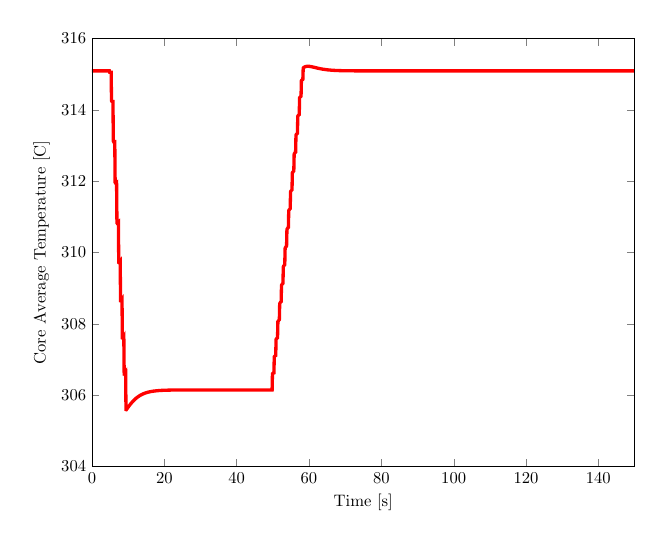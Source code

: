 \begin{tikzpicture}[scale=0.6]

\begin{axis}[%
scale only axis,
width=4.521in,
height=3.566in,
xlabel={Time [s]},
ylabel={Core Average Temperature [C]},
xmin=0, xmax=150,
ymin=304, ymax=316,
axis on top]
\addplot [
color=red,
solid,
line width=2.0pt
]
coordinates{
 (0,315.093)(0.1,315.093)(0.2,315.093)(0.3,315.093)(0.4,315.093)(0.5,315.093)(0.6,315.093)(0.7,315.093)(0.8,315.093)(0.9,315.093)(1,315.093)(1.1,315.093)(1.2,315.093)(1.3,315.093)(1.4,315.093)(1.5,315.093)(1.6,315.093)(1.7,315.093)(1.8,315.093)(1.9,315.093)(2,315.093)(2.1,315.093)(2.2,315.093)(2.3,315.093)(2.4,315.093)(2.5,315.093)(2.6,315.093)(2.7,315.093)(2.8,315.093)(2.9,315.093)(3,315.093)(3.1,315.093)(3.2,315.093)(3.3,315.093)(3.4,315.093)(3.5,315.093)(3.6,315.093)(3.7,315.093)(3.8,315.093)(3.9,315.093)(4,315.093)(4.1,315.093)(4.2,315.093)(4.3,315.093)(4.4,315.093)(4.5,315.093)(4.6,315.093)(4.7,315.093)(4.8,315.093)(4.9,315.055)(5,315.054)(5.1,315.054)(5.2,315.054)(5.3,315.054)(5.4,314.255)(5.5,314.239)(5.6,314.237)(5.7,314.236)(5.8,314.236)(5.9,313.123)(6,313.104)(6.1,313.105)(6.2,313.107)(6.3,313.108)(6.4,311.965)(6.5,311.95)(6.6,311.955)(6.7,311.961)(6.8,311.967)(6.9,310.826)(7,310.815)(7.1,310.825)(7.2,310.835)(7.3,310.845)(7.4,309.719)(7.5,309.712)(7.6,309.725)(7.7,309.738)(7.8,309.752)(7.9,308.645)(8,308.642)(8.1,308.657)(8.2,308.672)(8.3,308.687)(8.4,307.604)(8.5,307.601)(8.6,307.617)(8.7,307.633)(8.8,307.649)(8.9,306.589)(9,306.587)(9.1,306.603)(9.2,306.618)(9.3,306.634)(9.4,305.597)(9.5,305.594)(9.6,305.608)(9.7,305.622)(9.8,305.636)(9.9,305.65)(10,305.664)(10.1,305.678)(10.2,305.691)(10.3,305.705)(10.4,305.718)(10.5,305.731)(10.6,305.744)(10.7,305.756)(10.8,305.769)(10.9,305.781)(11,305.792)(11.1,305.804)(11.2,305.815)(11.3,305.826)(11.4,305.837)(11.5,305.848)(11.6,305.858)(11.7,305.868)(11.8,305.878)(11.9,305.887)(12,305.896)(12.1,305.905)(12.2,305.914)(12.3,305.922)(12.4,305.93)(12.5,305.938)(12.6,305.946)(12.7,305.953)(12.8,305.96)(12.9,305.967)(13,305.974)(13.1,305.98)(13.2,305.987)(13.3,305.993)(13.4,305.998)(13.5,306.004)(13.6,306.01)(13.7,306.015)(13.8,306.02)(13.9,306.025)(14,306.03)(14.1,306.034)(14.2,306.039)(14.3,306.043)(14.4,306.047)(14.5,306.051)(14.6,306.055)(14.7,306.058)(14.8,306.062)(14.9,306.065)(15,306.068)(15.1,306.072)(15.2,306.075)(15.3,306.077)(15.4,306.08)(15.5,306.083)(15.6,306.086)(15.7,306.088)(15.8,306.09)(15.9,306.093)(16,306.095)(16.1,306.097)(16.2,306.099)(16.3,306.101)(16.4,306.103)(16.5,306.105)(16.6,306.106)(16.7,306.108)(16.8,306.11)(16.9,306.111)(17,306.113)(17.1,306.114)(17.2,306.115)(17.3,306.117)(17.4,306.118)(17.5,306.119)(17.6,306.12)(17.7,306.122)(17.8,306.123)(17.9,306.124)(18,306.125)(18.1,306.125)(18.2,306.126)(18.3,306.127)(18.4,306.128)(18.5,306.129)(18.6,306.13)(18.7,306.13)(18.8,306.131)(18.9,306.132)(19,306.132)(19.1,306.133)(19.2,306.134)(19.3,306.134)(19.4,306.135)(19.5,306.135)(19.6,306.136)(19.7,306.136)(19.8,306.137)(19.9,306.137)(20,306.137)(20.1,306.138)(20.2,306.138)(20.3,306.139)(20.4,306.139)(20.5,306.139)(20.6,306.14)(20.7,306.14)(20.8,306.14)(20.9,306.14)(21,306.141)(21.1,306.141)(21.2,306.141)(21.3,306.141)(21.4,306.142)(21.5,306.142)(21.6,306.142)(21.7,306.142)(21.8,306.143)(21.9,306.143)(22,306.143)(22.1,306.143)(22.2,306.143)(22.3,306.143)(22.4,306.143)(22.5,306.144)(22.6,306.144)(22.7,306.144)(22.8,306.144)(22.9,306.144)(23,306.144)(23.1,306.144)(23.2,306.144)(23.3,306.145)(23.4,306.145)(23.5,306.145)(23.6,306.145)(23.7,306.145)(23.8,306.145)(23.9,306.145)(24,306.145)(24.1,306.145)(24.2,306.145)(24.3,306.145)(24.4,306.145)(24.5,306.145)(24.6,306.145)(24.7,306.146)(24.8,306.146)(24.9,306.146)(25,306.146)(25.1,306.146)(25.2,306.146)(25.3,306.146)(25.4,306.146)(25.5,306.146)(25.6,306.146)(25.7,306.146)(25.8,306.146)(25.9,306.146)(26,306.146)(26.1,306.146)(26.2,306.146)(26.3,306.146)(26.4,306.146)(26.5,306.146)(26.6,306.146)(26.7,306.146)(26.8,306.146)(26.9,306.146)(27,306.146)(27.1,306.146)(27.2,306.146)(27.3,306.146)(27.4,306.146)(27.5,306.146)(27.6,306.146)(27.7,306.146)(27.8,306.146)(27.9,306.146)(28,306.146)(28.1,306.146)(28.2,306.146)(28.3,306.146)(28.4,306.146)(28.5,306.146)(28.6,306.146)(28.7,306.146)(28.8,306.146)(28.9,306.146)(29,306.146)(29.1,306.146)(29.2,306.146)(29.3,306.147)(29.4,306.147)(29.5,306.147)(29.6,306.147)(29.7,306.147)(29.8,306.147)(29.9,306.147)(30,306.147)(30.1,306.147)(30.2,306.147)(30.3,306.147)(30.4,306.147)(30.5,306.147)(30.6,306.147)(30.7,306.147)(30.8,306.147)(30.9,306.147)(31,306.147)(31.1,306.147)(31.2,306.147)(31.3,306.147)(31.4,306.147)(31.5,306.147)(31.6,306.147)(31.7,306.147)(31.8,306.147)(31.9,306.147)(32,306.147)(32.1,306.147)(32.2,306.147)(32.3,306.147)(32.4,306.147)(32.5,306.147)(32.6,306.147)(32.7,306.147)(32.8,306.147)(32.9,306.147)(33,306.147)(33.1,306.147)(33.2,306.147)(33.3,306.147)(33.4,306.147)(33.5,306.147)(33.6,306.147)(33.7,306.147)(33.8,306.147)(33.9,306.147)(34,306.147)(34.1,306.147)(34.2,306.147)(34.3,306.147)(34.4,306.147)(34.5,306.147)(34.6,306.147)(34.7,306.147)(34.8,306.147)(34.9,306.147)(35,306.147)(35.1,306.147)(35.2,306.147)(35.3,306.147)(35.4,306.147)(35.5,306.147)(35.6,306.147)(35.7,306.147)(35.8,306.147)(35.9,306.147)(36,306.147)(36.1,306.147)(36.2,306.147)(36.3,306.147)(36.4,306.147)(36.5,306.147)(36.6,306.147)(36.7,306.147)(36.8,306.147)(36.9,306.147)(37,306.147)(37.1,306.147)(37.2,306.147)(37.3,306.147)(37.4,306.147)(37.5,306.147)(37.6,306.147)(37.7,306.147)(37.8,306.147)(37.9,306.147)(38,306.147)(38.1,306.147)(38.2,306.147)(38.3,306.147)(38.4,306.147)(38.5,306.147)(38.6,306.147)(38.7,306.147)(38.8,306.147)(38.9,306.147)(39,306.147)(39.1,306.147)(39.2,306.147)(39.3,306.147)(39.4,306.147)(39.5,306.147)(39.6,306.147)(39.7,306.147)(39.8,306.147)(39.9,306.147)(40,306.147)(40.1,306.147)(40.2,306.147)(40.3,306.147)(40.4,306.147)(40.5,306.147)(40.6,306.147)(40.7,306.147)(40.8,306.147)(40.9,306.147)(41,306.147)(41.1,306.147)(41.2,306.147)(41.3,306.147)(41.4,306.147)(41.5,306.147)(41.6,306.147)(41.7,306.147)(41.8,306.147)(41.9,306.147)(42,306.147)(42.1,306.147)(42.2,306.147)(42.3,306.147)(42.4,306.147)(42.5,306.147)(42.6,306.147)(42.7,306.147)(42.8,306.147)(42.9,306.147)(43,306.147)(43.1,306.147)(43.2,306.147)(43.3,306.147)(43.4,306.147)(43.5,306.147)(43.6,306.147)(43.7,306.147)(43.8,306.147)(43.9,306.147)(44,306.147)(44.1,306.147)(44.2,306.147)(44.3,306.147)(44.4,306.147)(44.5,306.147)(44.6,306.147)(44.7,306.147)(44.8,306.147)(44.9,306.147)(45,306.147)(45.1,306.147)(45.2,306.147)(45.3,306.147)(45.4,306.147)(45.5,306.147)(45.6,306.147)(45.7,306.147)(45.8,306.147)(45.9,306.147)(46,306.147)(46.1,306.147)(46.2,306.147)(46.3,306.147)(46.4,306.147)(46.5,306.147)(46.6,306.147)(46.7,306.147)(46.8,306.147)(46.9,306.147)(47,306.147)(47.1,306.147)(47.2,306.147)(47.3,306.147)(47.4,306.147)(47.5,306.147)(47.6,306.147)(47.7,306.147)(47.8,306.147)(47.9,306.147)(48,306.147)(48.1,306.147)(48.2,306.147)(48.3,306.147)(48.4,306.147)(48.5,306.147)(48.6,306.147)(48.7,306.147)(48.8,306.147)(48.9,306.147)(49,306.147)(49.1,306.147)(49.2,306.147)(49.3,306.147)(49.4,306.147)(49.5,306.147)(49.6,306.147)(49.7,306.147)(49.8,306.147)(49.9,306.601)(50,306.613)(50.1,306.618)(50.2,306.622)(50.3,306.625)(50.4,307.077)(50.5,307.092)(50.6,307.1)(50.7,307.107)(50.8,307.113)(50.9,307.564)(51,307.582)(51.1,307.592)(51.2,307.601)(51.3,307.61)(51.4,308.061)(51.5,308.081)(51.6,308.093)(51.7,308.104)(51.8,308.114)(51.9,308.567)(52,308.588)(52.1,308.601)(52.2,308.613)(52.3,308.624)(52.4,309.079)(52.5,309.102)(52.6,309.115)(52.7,309.128)(52.8,309.139)(52.9,309.598)(53,309.62)(53.1,309.634)(53.2,309.647)(53.3,309.659)(53.4,310.12)(53.5,310.142)(53.6,310.156)(53.7,310.169)(53.8,310.181)(53.9,310.645)(54,310.667)(54.1,310.681)(54.2,310.694)(54.3,310.706)(54.4,311.172)(54.5,311.195)(54.6,311.208)(54.7,311.22)(54.8,311.232)(54.9,311.701)(55,311.723)(55.1,311.736)(55.2,311.748)(55.3,311.759)(55.4,312.231)(55.5,312.253)(55.6,312.265)(55.7,312.276)(55.8,312.287)(55.9,312.761)(56,312.782)(56.1,312.794)(56.2,312.805)(56.3,312.814)(56.4,313.292)(56.5,313.312)(56.6,313.323)(56.7,313.333)(56.8,313.342)(56.9,313.819)(57,313.839)(57.1,313.85)(57.2,313.859)(57.3,313.867)(57.4,314.338)(57.5,314.357)(57.6,314.367)(57.7,314.375)(57.8,314.383)(57.9,314.815)(58,314.833)(58.1,314.841)(58.2,314.849)(58.3,314.856)(58.4,315.172)(58.5,315.186)(58.6,315.193)(58.7,315.199)(58.8,315.204)(58.9,315.208)(59,315.212)(59.1,315.215)(59.2,315.217)(59.3,315.219)(59.4,315.221)(59.5,315.222)(59.6,315.222)(59.7,315.222)(59.8,315.222)(59.9,315.222)(60,315.221)(60.1,315.22)(60.2,315.219)(60.3,315.217)(60.4,315.216)(60.5,315.214)(60.6,315.212)(60.7,315.21)(60.8,315.208)(60.9,315.206)(61,315.204)(61.1,315.201)(61.2,315.199)(61.3,315.197)(61.4,315.194)(61.5,315.192)(61.6,315.189)(61.7,315.187)(61.8,315.185)(61.9,315.182)(62,315.18)(62.1,315.177)(62.2,315.175)(62.3,315.173)(62.4,315.17)(62.5,315.168)(62.6,315.166)(62.7,315.164)(62.8,315.161)(62.9,315.159)(63,315.157)(63.1,315.155)(63.2,315.153)(63.3,315.151)(63.4,315.149)(63.5,315.147)(63.6,315.146)(63.7,315.144)(63.8,315.142)(63.9,315.14)(64,315.139)(64.1,315.137)(64.2,315.136)(64.3,315.134)(64.4,315.133)(64.5,315.131)(64.6,315.13)(64.7,315.129)(64.8,315.127)(64.9,315.126)(65,315.125)(65.1,315.124)(65.2,315.122)(65.3,315.121)(65.4,315.12)(65.5,315.119)(65.6,315.118)(65.7,315.117)(65.8,315.116)(65.9,315.116)(66,315.115)(66.1,315.114)(66.2,315.113)(66.3,315.112)(66.4,315.112)(66.5,315.111)(66.6,315.11)(66.7,315.109)(66.8,315.109)(66.9,315.108)(67,315.108)(67.1,315.107)(67.2,315.106)(67.3,315.106)(67.4,315.105)(67.5,315.105)(67.6,315.104)(67.7,315.104)(67.8,315.104)(67.9,315.103)(68,315.103)(68.1,315.102)(68.2,315.102)(68.3,315.102)(68.4,315.101)(68.5,315.101)(68.6,315.101)(68.7,315.1)(68.8,315.1)(68.9,315.1)(69,315.099)(69.1,315.099)(69.2,315.099)(69.3,315.099)(69.4,315.098)(69.5,315.098)(69.6,315.098)(69.7,315.098)(69.8,315.098)(69.9,315.097)(70,315.097)(70.1,315.097)(70.2,315.097)(70.3,315.097)(70.4,315.097)(70.5,315.096)(70.6,315.096)(70.7,315.096)(70.8,315.096)(70.9,315.096)(71,315.096)(71.1,315.096)(71.2,315.096)(71.3,315.095)(71.4,315.095)(71.5,315.095)(71.6,315.095)(71.7,315.095)(71.8,315.095)(71.9,315.095)(72,315.095)(72.1,315.095)(72.2,315.095)(72.3,315.095)(72.4,315.095)(72.5,315.095)(72.6,315.094)(72.7,315.094)(72.8,315.094)(72.9,315.094)(73,315.094)(73.1,315.094)(73.2,315.094)(73.3,315.094)(73.4,315.094)(73.5,315.094)(73.6,315.094)(73.7,315.094)(73.8,315.094)(73.9,315.094)(74,315.094)(74.1,315.094)(74.2,315.094)(74.3,315.094)(74.4,315.094)(74.5,315.094)(74.6,315.094)(74.7,315.094)(74.8,315.094)(74.9,315.094)(75,315.094)(75.1,315.094)(75.2,315.094)(75.3,315.094)(75.4,315.094)(75.5,315.094)(75.6,315.094)(75.7,315.094)(75.8,315.094)(75.9,315.094)(76,315.094)(76.1,315.094)(76.2,315.093)(76.3,315.093)(76.4,315.093)(76.5,315.093)(76.6,315.093)(76.7,315.093)(76.8,315.093)(76.9,315.093)(77,315.093)(77.1,315.093)(77.2,315.093)(77.3,315.093)(77.4,315.093)(77.5,315.093)(77.6,315.093)(77.7,315.093)(77.8,315.093)(77.9,315.093)(78,315.093)(78.1,315.093)(78.2,315.093)(78.3,315.093)(78.4,315.093)(78.5,315.093)(78.6,315.093)(78.7,315.093)(78.8,315.093)(78.9,315.093)(79,315.093)(79.1,315.093)(79.2,315.093)(79.3,315.093)(79.4,315.093)(79.5,315.093)(79.6,315.093)(79.7,315.093)(79.8,315.093)(79.9,315.093)(80,315.093)(80.1,315.093)(80.2,315.093)(80.3,315.093)(80.4,315.093)(80.5,315.093)(80.6,315.093)(80.7,315.093)(80.8,315.093)(80.9,315.093)(81,315.093)(81.1,315.093)(81.2,315.093)(81.3,315.093)(81.4,315.093)(81.5,315.093)(81.6,315.093)(81.7,315.093)(81.8,315.093)(81.9,315.093)(82,315.093)(82.1,315.093)(82.2,315.093)(82.3,315.093)(82.4,315.093)(82.5,315.093)(82.6,315.093)(82.7,315.093)(82.8,315.093)(82.9,315.093)(83,315.093)(83.1,315.093)(83.2,315.093)(83.3,315.093)(83.4,315.093)(83.5,315.093)(83.6,315.093)(83.7,315.093)(83.8,315.093)(83.9,315.093)(84,315.093)(84.1,315.093)(84.2,315.093)(84.3,315.093)(84.4,315.093)(84.5,315.093)(84.6,315.093)(84.7,315.093)(84.8,315.093)(84.9,315.093)(85,315.093)(85.1,315.093)(85.2,315.093)(85.3,315.093)(85.4,315.093)(85.5,315.093)(85.6,315.093)(85.7,315.093)(85.8,315.093)(85.9,315.093)(86,315.093)(86.1,315.093)(86.2,315.093)(86.3,315.093)(86.4,315.093)(86.5,315.093)(86.6,315.093)(86.7,315.093)(86.8,315.093)(86.9,315.093)(87,315.093)(87.1,315.093)(87.2,315.093)(87.3,315.093)(87.4,315.093)(87.5,315.093)(87.6,315.093)(87.7,315.093)(87.8,315.093)(87.9,315.093)(88,315.093)(88.1,315.093)(88.2,315.093)(88.3,315.093)(88.4,315.093)(88.5,315.093)(88.6,315.093)(88.7,315.093)(88.8,315.093)(88.9,315.093)(89,315.093)(89.1,315.093)(89.2,315.093)(89.3,315.093)(89.4,315.093)(89.5,315.093)(89.6,315.093)(89.7,315.093)(89.8,315.093)(89.9,315.093)(90,315.093)(90.1,315.093)(90.2,315.093)(90.3,315.093)(90.4,315.093)(90.5,315.093)(90.6,315.093)(90.7,315.093)(90.8,315.093)(90.9,315.093)(91,315.093)(91.1,315.093)(91.2,315.093)(91.3,315.093)(91.4,315.093)(91.5,315.093)(91.6,315.093)(91.7,315.093)(91.8,315.093)(91.9,315.093)(92,315.093)(92.1,315.093)(92.2,315.093)(92.3,315.093)(92.4,315.093)(92.5,315.093)(92.6,315.093)(92.7,315.093)(92.8,315.093)(92.9,315.093)(93,315.093)(93.1,315.093)(93.2,315.093)(93.3,315.093)(93.4,315.093)(93.5,315.093)(93.6,315.093)(93.7,315.093)(93.8,315.093)(93.9,315.093)(94,315.093)(94.1,315.093)(94.2,315.093)(94.3,315.093)(94.4,315.093)(94.5,315.093)(94.6,315.093)(94.7,315.093)(94.8,315.093)(94.9,315.093)(95,315.093)(95.1,315.093)(95.2,315.093)(95.3,315.093)(95.4,315.093)(95.5,315.093)(95.6,315.093)(95.7,315.093)(95.8,315.093)(95.9,315.093)(96,315.093)(96.1,315.093)(96.2,315.093)(96.3,315.093)(96.4,315.093)(96.5,315.093)(96.6,315.093)(96.7,315.093)(96.8,315.093)(96.9,315.093)(97,315.093)(97.1,315.093)(97.2,315.093)(97.3,315.093)(97.4,315.093)(97.5,315.093)(97.6,315.093)(97.7,315.093)(97.8,315.093)(97.9,315.093)(98,315.093)(98.1,315.093)(98.2,315.093)(98.3,315.093)(98.4,315.093)(98.5,315.093)(98.6,315.093)(98.7,315.093)(98.8,315.093)(98.9,315.093)(99,315.093)(99.1,315.093)(99.2,315.093)(99.3,315.093)(99.4,315.093)(99.5,315.093)(99.6,315.093)(99.7,315.093)(99.8,315.093)(99.9,315.093)(100,315.093)(100.1,315.093)(100.2,315.093)(100.3,315.093)(100.4,315.093)(100.5,315.093)(100.6,315.093)(100.7,315.093)(100.8,315.093)(100.9,315.093)(101,315.093)(101.1,315.093)(101.2,315.093)(101.3,315.093)(101.4,315.093)(101.5,315.093)(101.6,315.093)(101.7,315.093)(101.8,315.093)(101.9,315.093)(102,315.093)(102.1,315.093)(102.2,315.093)(102.3,315.093)(102.4,315.093)(102.5,315.093)(102.6,315.093)(102.7,315.093)(102.8,315.093)(102.9,315.093)(103,315.093)(103.1,315.093)(103.2,315.093)(103.3,315.093)(103.4,315.093)(103.5,315.093)(103.6,315.093)(103.7,315.093)(103.8,315.093)(103.9,315.093)(104,315.093)(104.1,315.093)(104.2,315.093)(104.3,315.093)(104.4,315.093)(104.5,315.093)(104.6,315.093)(104.7,315.093)(104.8,315.093)(104.9,315.093)(105,315.093)(105.1,315.093)(105.2,315.093)(105.3,315.093)(105.4,315.093)(105.5,315.093)(105.6,315.093)(105.7,315.093)(105.8,315.093)(105.9,315.093)(106,315.093)(106.1,315.093)(106.2,315.093)(106.3,315.093)(106.4,315.093)(106.5,315.093)(106.6,315.093)(106.7,315.093)(106.8,315.093)(106.9,315.093)(107,315.093)(107.1,315.093)(107.2,315.093)(107.3,315.093)(107.4,315.093)(107.5,315.093)(107.6,315.093)(107.7,315.093)(107.8,315.093)(107.9,315.093)(108,315.093)(108.1,315.093)(108.2,315.093)(108.3,315.093)(108.4,315.093)(108.5,315.093)(108.6,315.093)(108.7,315.093)(108.8,315.093)(108.9,315.093)(109,315.093)(109.1,315.093)(109.2,315.093)(109.3,315.093)(109.4,315.093)(109.5,315.093)(109.6,315.093)(109.7,315.093)(109.8,315.093)(109.9,315.093)(110,315.093)(110.1,315.093)(110.2,315.093)(110.3,315.093)(110.4,315.093)(110.5,315.093)(110.6,315.093)(110.7,315.093)(110.8,315.093)(110.9,315.093)(111,315.093)(111.1,315.093)(111.2,315.093)(111.3,315.093)(111.4,315.093)(111.5,315.093)(111.6,315.093)(111.7,315.093)(111.8,315.093)(111.9,315.093)(112,315.093)(112.1,315.093)(112.2,315.093)(112.3,315.093)(112.4,315.093)(112.5,315.093)(112.6,315.093)(112.7,315.093)(112.8,315.093)(112.9,315.093)(113,315.093)(113.1,315.093)(113.2,315.093)(113.3,315.093)(113.4,315.093)(113.5,315.093)(113.6,315.093)(113.7,315.093)(113.8,315.093)(113.9,315.093)(114,315.093)(114.1,315.093)(114.2,315.093)(114.3,315.093)(114.4,315.093)(114.5,315.093)(114.6,315.093)(114.7,315.093)(114.8,315.093)(114.9,315.093)(115,315.093)(115.1,315.093)(115.2,315.093)(115.3,315.093)(115.4,315.093)(115.5,315.093)(115.6,315.093)(115.7,315.093)(115.8,315.093)(115.9,315.093)(116,315.093)(116.1,315.093)(116.2,315.093)(116.3,315.093)(116.4,315.093)(116.5,315.093)(116.6,315.093)(116.7,315.093)(116.8,315.093)(116.9,315.093)(117,315.093)(117.1,315.093)(117.2,315.093)(117.3,315.093)(117.4,315.093)(117.5,315.093)(117.6,315.093)(117.7,315.093)(117.8,315.093)(117.9,315.093)(118,315.093)(118.1,315.093)(118.2,315.093)(118.3,315.093)(118.4,315.093)(118.5,315.093)(118.6,315.093)(118.7,315.093)(118.8,315.093)(118.9,315.093)(119,315.093)(119.1,315.093)(119.2,315.093)(119.3,315.093)(119.4,315.093)(119.5,315.093)(119.6,315.093)(119.7,315.093)(119.8,315.093)(119.9,315.093)(120,315.093)(120.1,315.093)(120.2,315.093)(120.3,315.093)(120.4,315.093)(120.5,315.093)(120.6,315.093)(120.7,315.093)(120.8,315.093)(120.9,315.093)(121,315.093)(121.1,315.093)(121.2,315.093)(121.3,315.093)(121.4,315.093)(121.5,315.093)(121.6,315.093)(121.7,315.093)(121.8,315.093)(121.9,315.093)(122,315.093)(122.1,315.093)(122.2,315.093)(122.3,315.093)(122.4,315.093)(122.5,315.093)(122.6,315.093)(122.7,315.093)(122.8,315.093)(122.9,315.093)(123,315.093)(123.1,315.093)(123.2,315.093)(123.3,315.093)(123.4,315.093)(123.5,315.093)(123.6,315.093)(123.7,315.093)(123.8,315.093)(123.9,315.093)(124,315.093)(124.1,315.093)(124.2,315.093)(124.3,315.093)(124.4,315.093)(124.5,315.093)(124.6,315.093)(124.7,315.093)(124.8,315.093)(124.9,315.093)(125,315.093)(125.1,315.093)(125.2,315.093)(125.3,315.093)(125.4,315.093)(125.5,315.093)(125.6,315.093)(125.7,315.093)(125.8,315.093)(125.9,315.093)(126,315.093)(126.1,315.093)(126.2,315.093)(126.3,315.093)(126.4,315.093)(126.5,315.093)(126.6,315.093)(126.7,315.093)(126.8,315.093)(126.9,315.093)(127,315.093)(127.1,315.093)(127.2,315.093)(127.3,315.093)(127.4,315.093)(127.5,315.093)(127.6,315.093)(127.7,315.093)(127.8,315.093)(127.9,315.093)(128,315.093)(128.1,315.093)(128.2,315.093)(128.3,315.093)(128.4,315.093)(128.5,315.093)(128.6,315.093)(128.7,315.093)(128.8,315.093)(128.9,315.093)(129,315.093)(129.1,315.093)(129.2,315.093)(129.3,315.093)(129.4,315.093)(129.5,315.093)(129.6,315.093)(129.7,315.093)(129.8,315.093)(129.9,315.093)(130,315.093)(130.1,315.093)(130.2,315.093)(130.3,315.093)(130.4,315.093)(130.5,315.093)(130.6,315.093)(130.7,315.093)(130.8,315.093)(130.9,315.093)(131,315.093)(131.1,315.093)(131.2,315.093)(131.3,315.093)(131.4,315.093)(131.5,315.093)(131.6,315.093)(131.7,315.093)(131.8,315.093)(131.9,315.093)(132,315.093)(132.1,315.093)(132.2,315.093)(132.3,315.093)(132.4,315.093)(132.5,315.093)(132.6,315.093)(132.7,315.093)(132.8,315.093)(132.9,315.093)(133,315.093)(133.1,315.093)(133.2,315.093)(133.3,315.093)(133.4,315.093)(133.5,315.093)(133.6,315.093)(133.7,315.093)(133.8,315.093)(133.9,315.093)(134,315.093)(134.1,315.093)(134.2,315.093)(134.3,315.093)(134.4,315.093)(134.5,315.093)(134.6,315.093)(134.7,315.093)(134.8,315.093)(134.9,315.093)(135,315.093)(135.1,315.093)(135.2,315.093)(135.3,315.093)(135.4,315.093)(135.5,315.093)(135.6,315.093)(135.7,315.093)(135.8,315.093)(135.9,315.093)(136,315.093)(136.1,315.093)(136.2,315.093)(136.3,315.093)(136.4,315.093)(136.5,315.093)(136.6,315.093)(136.7,315.093)(136.8,315.093)(136.9,315.093)(137,315.093)(137.1,315.093)(137.2,315.093)(137.3,315.093)(137.4,315.093)(137.5,315.093)(137.6,315.093)(137.7,315.093)(137.8,315.093)(137.9,315.093)(138,315.093)(138.1,315.093)(138.2,315.093)(138.3,315.093)(138.4,315.093)(138.5,315.093)(138.6,315.093)(138.7,315.093)(138.8,315.093)(138.9,315.093)(139,315.093)(139.1,315.093)(139.2,315.093)(139.3,315.093)(139.4,315.093)(139.5,315.093)(139.6,315.093)(139.7,315.093)(139.8,315.093)(139.9,315.093)(140,315.093)(140.1,315.093)(140.2,315.093)(140.3,315.093)(140.4,315.093)(140.5,315.093)(140.6,315.093)(140.7,315.093)(140.8,315.093)(140.9,315.093)(141,315.093)(141.1,315.093)(141.2,315.093)(141.3,315.093)(141.4,315.093)(141.5,315.093)(141.6,315.093)(141.7,315.093)(141.8,315.093)(141.9,315.093)(142,315.093)(142.1,315.093)(142.2,315.093)(142.3,315.093)(142.4,315.093)(142.5,315.093)(142.6,315.093)(142.7,315.093)(142.8,315.093)(142.9,315.093)(143,315.093)(143.1,315.093)(143.2,315.093)(143.3,315.093)(143.4,315.093)(143.5,315.093)(143.6,315.093)(143.7,315.093)(143.8,315.093)(143.9,315.093)(144,315.093)(144.1,315.093)(144.2,315.093)(144.3,315.093)(144.4,315.093)(144.5,315.093)(144.6,315.093)(144.7,315.093)(144.8,315.093)(144.9,315.093)(145,315.093)(145.1,315.093)(145.2,315.093)(145.3,315.093)(145.4,315.093)(145.5,315.093)(145.6,315.093)(145.7,315.093)(145.8,315.093)(145.9,315.093)(146,315.093)(146.1,315.093)(146.2,315.093)(146.3,315.093)(146.4,315.093)(146.5,315.093)(146.6,315.093)(146.7,315.093)(146.8,315.093)(146.9,315.093)(147,315.093)(147.1,315.093)(147.2,315.093)(147.3,315.093)(147.4,315.093)(147.5,315.093)(147.6,315.093)(147.7,315.093)(147.8,315.093)(147.9,315.093)(148,315.093)(148.1,315.093)(148.2,315.093)(148.3,315.093)(148.4,315.093)(148.5,315.093)(148.6,315.093)(148.7,315.093)(148.8,315.093)(148.9,315.093)(149,315.093)(149.1,315.093)(149.2,315.093)(149.3,315.093)(149.4,315.093)(149.5,315.093)(149.6,315.093)(149.7,315.093)(149.8,315.093)(149.9,315.093) 
};

\end{axis}
\end{tikzpicture}
